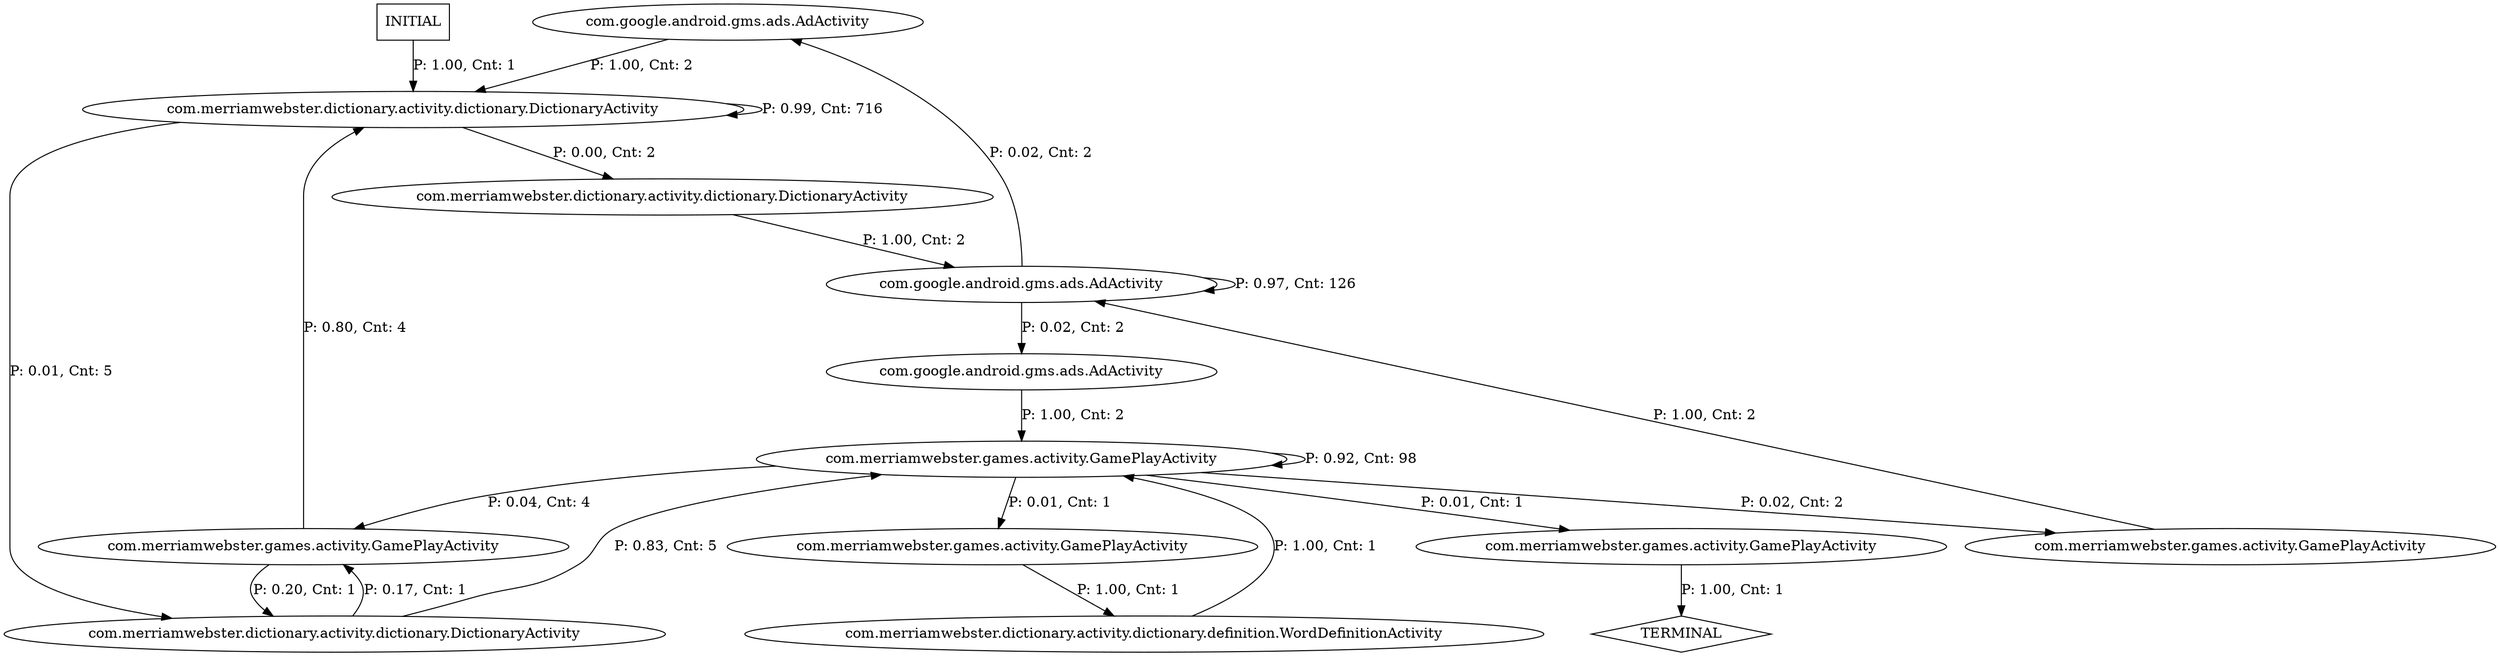 digraph G {
  0 [label="com.google.android.gms.ads.AdActivity"];
  1 [label="com.google.android.gms.ads.AdActivity"];
  2 [label="com.google.android.gms.ads.AdActivity"];
  3 [label="com.merriamwebster.dictionary.activity.dictionary.DictionaryActivity"];
  4 [label="com.merriamwebster.dictionary.activity.dictionary.DictionaryActivity"];
  5 [label="com.merriamwebster.dictionary.activity.dictionary.DictionaryActivity"];
  6 [label="com.merriamwebster.dictionary.activity.dictionary.definition.WordDefinitionActivity"];
  7 [label="com.merriamwebster.games.activity.GamePlayActivity"];
  8 [label="com.merriamwebster.games.activity.GamePlayActivity"];
  9 [label="com.merriamwebster.games.activity.GamePlayActivity"];
  10 [label="com.merriamwebster.games.activity.GamePlayActivity"];
  11 [label="com.merriamwebster.games.activity.GamePlayActivity"];
  12 [label="TERMINAL",shape=diamond];
  13 [label="INITIAL",shape=box];
0->5 [label="P: 1.00, Cnt: 2"];
1->11 [label="P: 1.00, Cnt: 2"];
2->1 [label="P: 0.02, Cnt: 2"];
2->0 [label="P: 0.02, Cnt: 2"];
2->2 [label="P: 0.97, Cnt: 126"];
3->2 [label="P: 1.00, Cnt: 2"];
4->10 [label="P: 0.17, Cnt: 1"];
4->11 [label="P: 0.83, Cnt: 5"];
5->3 [label="P: 0.00, Cnt: 2"];
5->4 [label="P: 0.01, Cnt: 5"];
5->5 [label="P: 0.99, Cnt: 716"];
6->11 [label="P: 1.00, Cnt: 1"];
7->2 [label="P: 1.00, Cnt: 2"];
8->6 [label="P: 1.00, Cnt: 1"];
9->12 [label="P: 1.00, Cnt: 1"];
10->4 [label="P: 0.20, Cnt: 1"];
10->5 [label="P: 0.80, Cnt: 4"];
11->8 [label="P: 0.01, Cnt: 1"];
11->9 [label="P: 0.01, Cnt: 1"];
11->7 [label="P: 0.02, Cnt: 2"];
11->10 [label="P: 0.04, Cnt: 4"];
11->11 [label="P: 0.92, Cnt: 98"];
13->5 [label="P: 1.00, Cnt: 1"];
}
